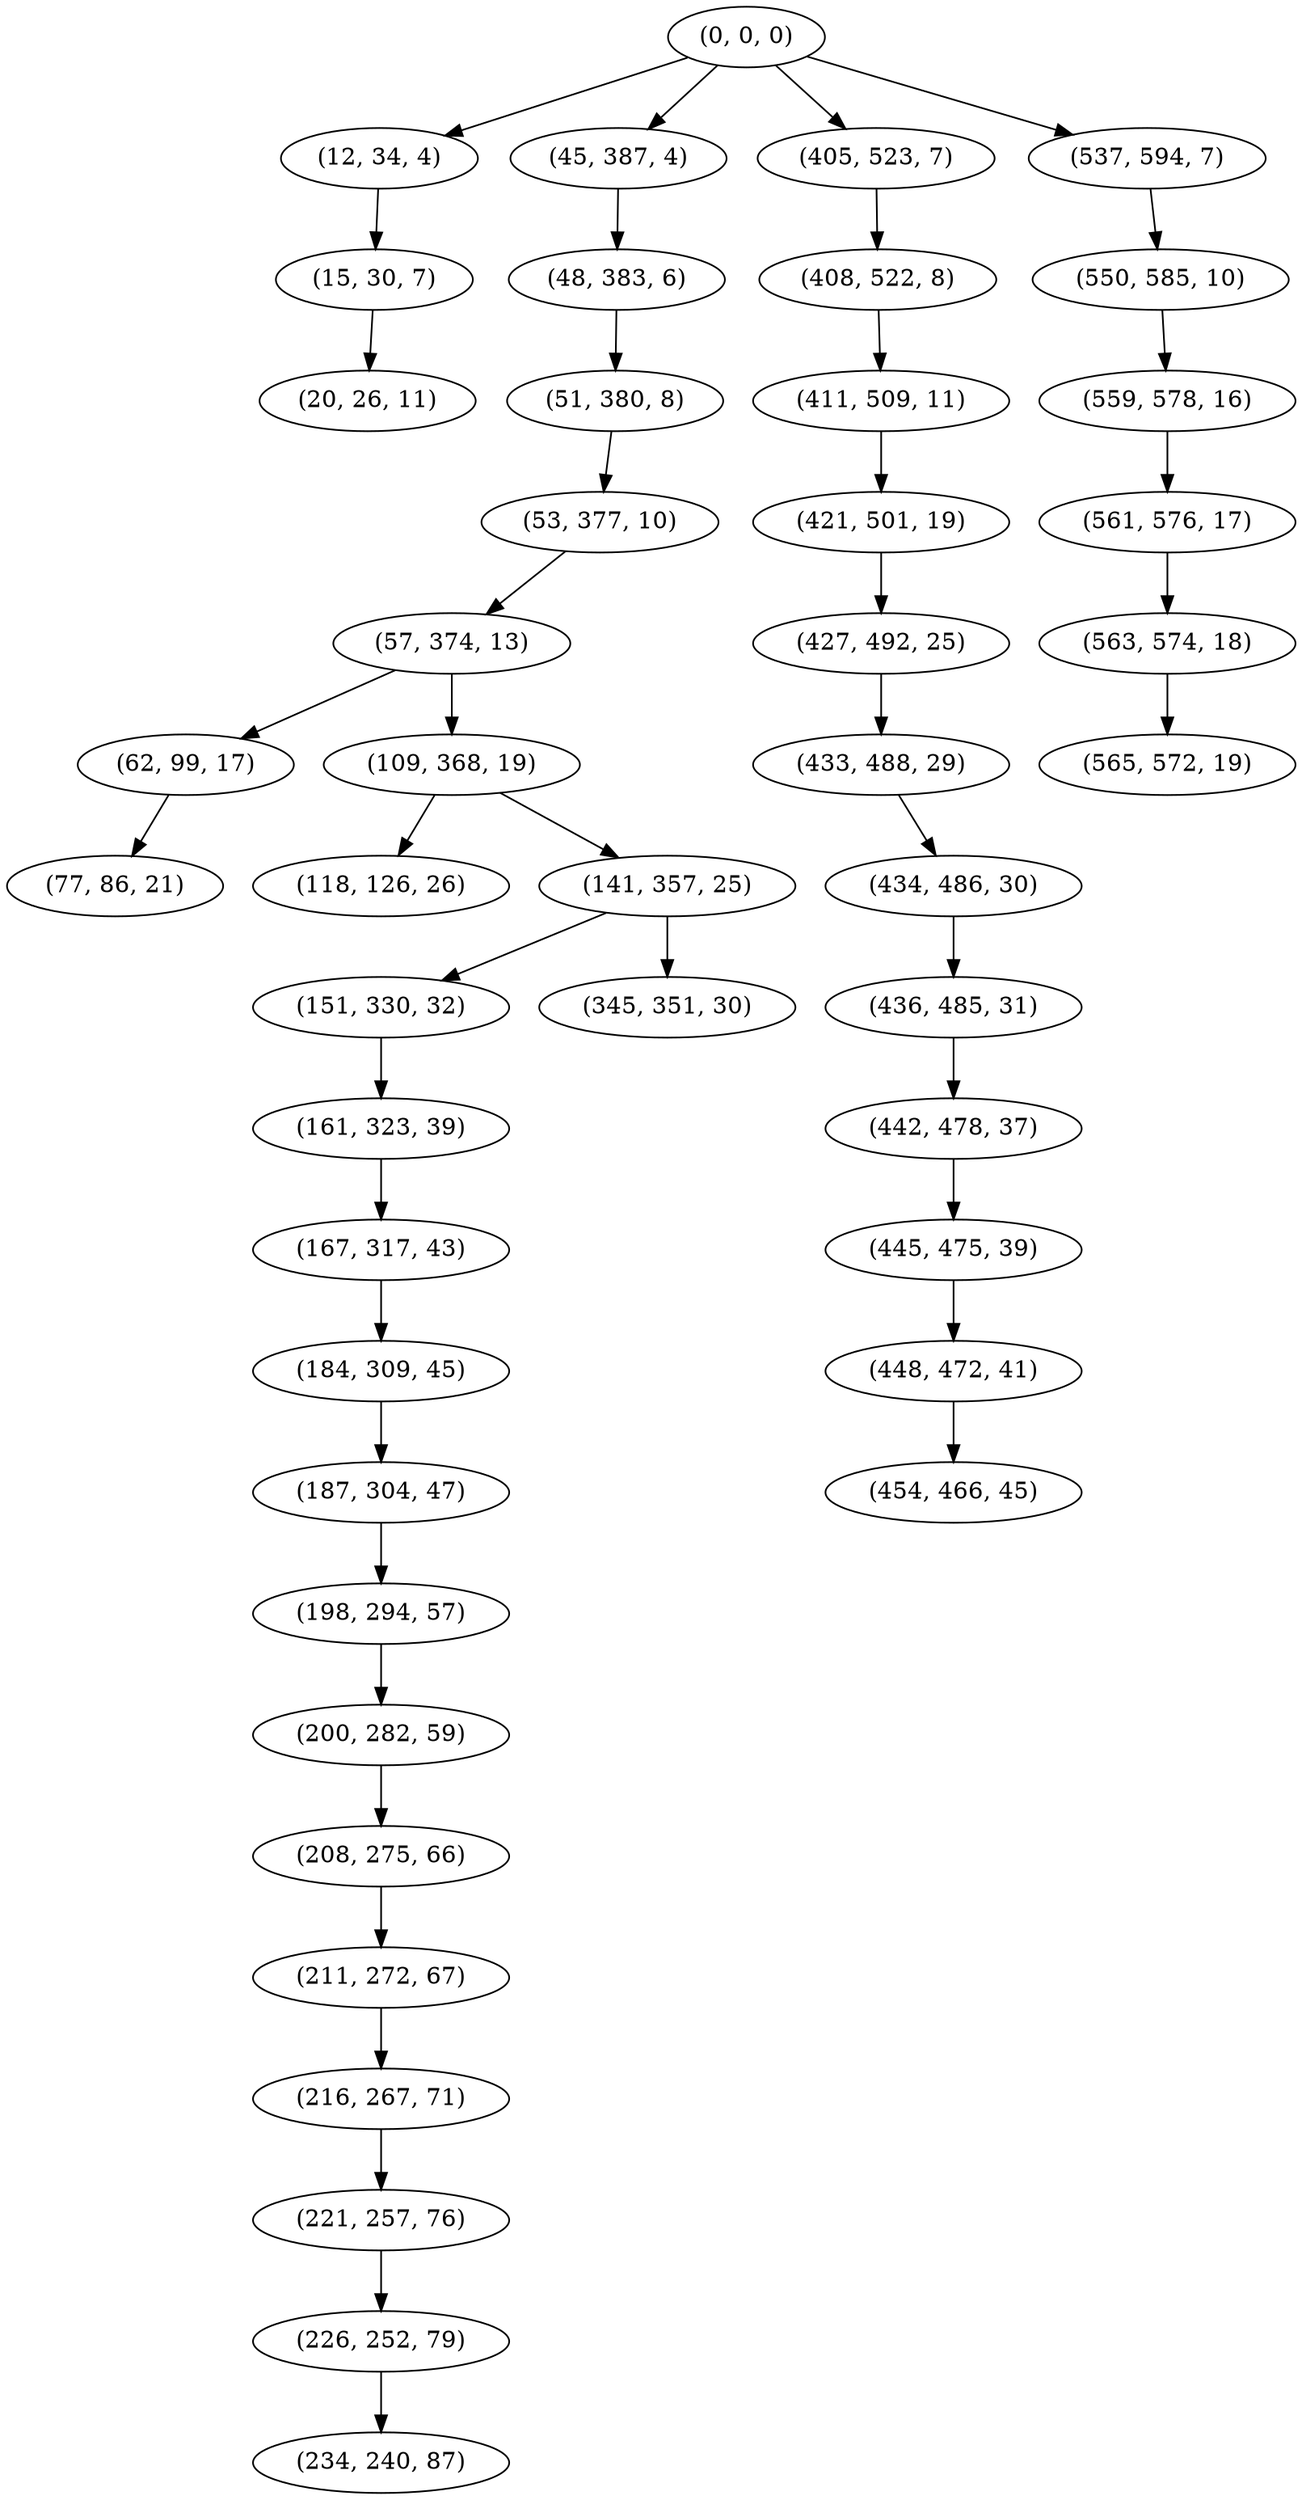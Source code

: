 digraph tree {
    "(0, 0, 0)";
    "(12, 34, 4)";
    "(15, 30, 7)";
    "(20, 26, 11)";
    "(45, 387, 4)";
    "(48, 383, 6)";
    "(51, 380, 8)";
    "(53, 377, 10)";
    "(57, 374, 13)";
    "(62, 99, 17)";
    "(77, 86, 21)";
    "(109, 368, 19)";
    "(118, 126, 26)";
    "(141, 357, 25)";
    "(151, 330, 32)";
    "(161, 323, 39)";
    "(167, 317, 43)";
    "(184, 309, 45)";
    "(187, 304, 47)";
    "(198, 294, 57)";
    "(200, 282, 59)";
    "(208, 275, 66)";
    "(211, 272, 67)";
    "(216, 267, 71)";
    "(221, 257, 76)";
    "(226, 252, 79)";
    "(234, 240, 87)";
    "(345, 351, 30)";
    "(405, 523, 7)";
    "(408, 522, 8)";
    "(411, 509, 11)";
    "(421, 501, 19)";
    "(427, 492, 25)";
    "(433, 488, 29)";
    "(434, 486, 30)";
    "(436, 485, 31)";
    "(442, 478, 37)";
    "(445, 475, 39)";
    "(448, 472, 41)";
    "(454, 466, 45)";
    "(537, 594, 7)";
    "(550, 585, 10)";
    "(559, 578, 16)";
    "(561, 576, 17)";
    "(563, 574, 18)";
    "(565, 572, 19)";
    "(0, 0, 0)" -> "(12, 34, 4)";
    "(0, 0, 0)" -> "(45, 387, 4)";
    "(0, 0, 0)" -> "(405, 523, 7)";
    "(0, 0, 0)" -> "(537, 594, 7)";
    "(12, 34, 4)" -> "(15, 30, 7)";
    "(15, 30, 7)" -> "(20, 26, 11)";
    "(45, 387, 4)" -> "(48, 383, 6)";
    "(48, 383, 6)" -> "(51, 380, 8)";
    "(51, 380, 8)" -> "(53, 377, 10)";
    "(53, 377, 10)" -> "(57, 374, 13)";
    "(57, 374, 13)" -> "(62, 99, 17)";
    "(57, 374, 13)" -> "(109, 368, 19)";
    "(62, 99, 17)" -> "(77, 86, 21)";
    "(109, 368, 19)" -> "(118, 126, 26)";
    "(109, 368, 19)" -> "(141, 357, 25)";
    "(141, 357, 25)" -> "(151, 330, 32)";
    "(141, 357, 25)" -> "(345, 351, 30)";
    "(151, 330, 32)" -> "(161, 323, 39)";
    "(161, 323, 39)" -> "(167, 317, 43)";
    "(167, 317, 43)" -> "(184, 309, 45)";
    "(184, 309, 45)" -> "(187, 304, 47)";
    "(187, 304, 47)" -> "(198, 294, 57)";
    "(198, 294, 57)" -> "(200, 282, 59)";
    "(200, 282, 59)" -> "(208, 275, 66)";
    "(208, 275, 66)" -> "(211, 272, 67)";
    "(211, 272, 67)" -> "(216, 267, 71)";
    "(216, 267, 71)" -> "(221, 257, 76)";
    "(221, 257, 76)" -> "(226, 252, 79)";
    "(226, 252, 79)" -> "(234, 240, 87)";
    "(405, 523, 7)" -> "(408, 522, 8)";
    "(408, 522, 8)" -> "(411, 509, 11)";
    "(411, 509, 11)" -> "(421, 501, 19)";
    "(421, 501, 19)" -> "(427, 492, 25)";
    "(427, 492, 25)" -> "(433, 488, 29)";
    "(433, 488, 29)" -> "(434, 486, 30)";
    "(434, 486, 30)" -> "(436, 485, 31)";
    "(436, 485, 31)" -> "(442, 478, 37)";
    "(442, 478, 37)" -> "(445, 475, 39)";
    "(445, 475, 39)" -> "(448, 472, 41)";
    "(448, 472, 41)" -> "(454, 466, 45)";
    "(537, 594, 7)" -> "(550, 585, 10)";
    "(550, 585, 10)" -> "(559, 578, 16)";
    "(559, 578, 16)" -> "(561, 576, 17)";
    "(561, 576, 17)" -> "(563, 574, 18)";
    "(563, 574, 18)" -> "(565, 572, 19)";
}
